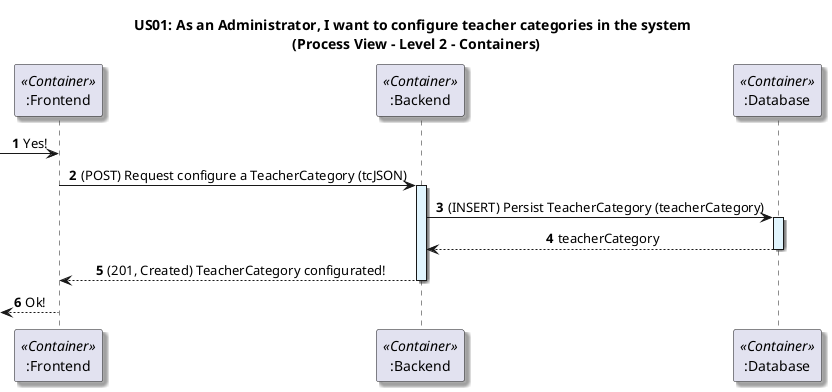 @startuml

title US01: As an Administrator, I want to configure teacher categories in the system \n (Process View - Level 2 - Containers)

skinparam componentStyle component
skinparam defaultTextAlignment center
skinparam shadowing true

autonumber


participant ":Frontend" as frontend <<Container>>
participant ":Backend" as backend <<Container>>
participant ":Database" as db <<Container>>


-> frontend: Yes!

frontend -> backend: (POST) Request configure a TeacherCategory (tcJSON)
activate backend #E1F5FE

backend -> db: (INSERT) Persist TeacherCategory (teacherCategory)
activate db #E1F5FE

db --> backend: teacherCategory
deactivate db

backend --> frontend: (201, Created) TeacherCategory configurated!
deactivate backend

<-- frontend : Ok!
deactivate frontend

@enduml